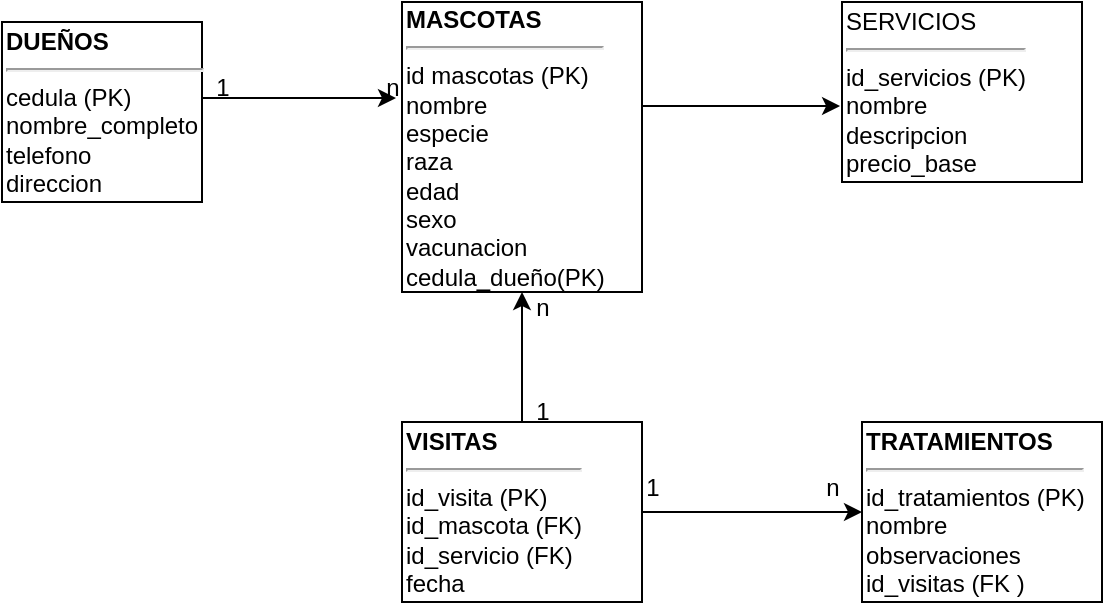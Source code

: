 <mxfile version="27.0.6">
  <diagram name="Página-1" id="eQxjAViFlHUy_yQsl6Gg">
    <mxGraphModel grid="1" page="1" gridSize="10" guides="1" tooltips="1" connect="1" arrows="1" fold="1" pageScale="1" pageWidth="827" pageHeight="1169" math="0" shadow="0">
      <root>
        <mxCell id="0" />
        <mxCell id="1" parent="0" />
        <mxCell id="ou3wZjMb2uIEjrtyzi5v-1" value="&lt;font style=&quot;&quot;&gt;&lt;b style=&quot;&quot;&gt;&lt;font&gt;DUEÑOS&lt;/font&gt;&lt;/b&gt;&lt;/font&gt;&lt;hr&gt;&lt;div&gt;cedula (PK)&lt;/div&gt;&lt;div&gt;nombre_completo&amp;nbsp;&lt;/div&gt;&lt;div&gt;telefono&lt;/div&gt;&lt;div&gt;direccion&lt;/div&gt;" style="rounded=0;whiteSpace=wrap;html=1;align=left;" vertex="1" parent="1">
          <mxGeometry x="140" y="120" width="100" height="90" as="geometry" />
        </mxCell>
        <mxCell id="ou3wZjMb2uIEjrtyzi5v-2" value="&lt;b&gt;MASCOTAS&lt;/b&gt;&lt;hr&gt;&lt;div&gt;id mascotas (PK)&lt;/div&gt;&lt;div&gt;nombre&lt;/div&gt;&lt;div&gt;especie&lt;/div&gt;&lt;div&gt;raza&amp;nbsp;&lt;/div&gt;&lt;div&gt;edad&lt;/div&gt;&lt;div&gt;sexo&lt;/div&gt;&lt;div&gt;vacunacion&lt;/div&gt;&lt;div&gt;cedula_dueño(PK)&lt;/div&gt;" style="rounded=0;whiteSpace=wrap;html=1;align=left;" vertex="1" parent="1">
          <mxGeometry x="340" y="110" width="120" height="145" as="geometry" />
        </mxCell>
        <mxCell id="ou3wZjMb2uIEjrtyzi5v-3" value="&lt;b&gt;VISITAS&lt;/b&gt;&lt;hr&gt;&lt;div&gt;id_visita (PK)&lt;br&gt;&lt;div&gt;id_mascota (FK)&lt;/div&gt;&lt;div&gt;id_servicio (FK)&lt;/div&gt;&lt;/div&gt;&lt;div&gt;fecha&lt;/div&gt;" style="rounded=0;whiteSpace=wrap;html=1;align=left;" vertex="1" parent="1">
          <mxGeometry x="340" y="320" width="120" height="90" as="geometry" />
        </mxCell>
        <mxCell id="ou3wZjMb2uIEjrtyzi5v-4" value="SERVICIOS&lt;hr&gt;&lt;div&gt;id_servicios (PK)&lt;/div&gt;&lt;div&gt;nombre&lt;/div&gt;&lt;div&gt;descripcion&lt;/div&gt;&lt;div&gt;precio_base&lt;/div&gt;" style="rounded=0;whiteSpace=wrap;html=1;align=left;" vertex="1" parent="1">
          <mxGeometry x="560" y="110" width="120" height="90" as="geometry" />
        </mxCell>
        <mxCell id="ou3wZjMb2uIEjrtyzi5v-5" value="&lt;b&gt;TRATAMIENTOS&lt;/b&gt;&lt;hr&gt;&lt;div&gt;id_tratamientos (PK)&lt;/div&gt;&lt;div&gt;nombre&lt;/div&gt;&lt;div&gt;observaciones&lt;br&gt;&lt;div&gt;id_visitas (FK )&lt;/div&gt;&lt;/div&gt;" style="rounded=0;whiteSpace=wrap;html=1;align=left;" vertex="1" parent="1">
          <mxGeometry x="570" y="320" width="120" height="90" as="geometry" />
        </mxCell>
        <mxCell id="ou3wZjMb2uIEjrtyzi5v-8" value="" style="endArrow=classic;html=1;rounded=0;exitX=1;exitY=0.422;exitDx=0;exitDy=0;entryX=-0.025;entryY=0.331;entryDx=0;entryDy=0;entryPerimeter=0;exitPerimeter=0;" edge="1" parent="1" source="ou3wZjMb2uIEjrtyzi5v-1" target="ou3wZjMb2uIEjrtyzi5v-2">
          <mxGeometry width="50" height="50" relative="1" as="geometry">
            <mxPoint x="390" y="270" as="sourcePoint" />
            <mxPoint x="440" y="220" as="targetPoint" />
          </mxGeometry>
        </mxCell>
        <mxCell id="ou3wZjMb2uIEjrtyzi5v-9" value="" style="endArrow=classic;html=1;rounded=0;exitX=0.5;exitY=0;exitDx=0;exitDy=0;entryX=0.5;entryY=1;entryDx=0;entryDy=0;" edge="1" parent="1" source="ou3wZjMb2uIEjrtyzi5v-3" target="ou3wZjMb2uIEjrtyzi5v-2">
          <mxGeometry width="50" height="50" relative="1" as="geometry">
            <mxPoint x="390" y="270" as="sourcePoint" />
            <mxPoint x="440" y="220" as="targetPoint" />
          </mxGeometry>
        </mxCell>
        <mxCell id="ou3wZjMb2uIEjrtyzi5v-10" value="" style="endArrow=classic;html=1;rounded=0;entryX=-0.008;entryY=0.578;entryDx=0;entryDy=0;entryPerimeter=0;exitX=1;exitY=0.359;exitDx=0;exitDy=0;exitPerimeter=0;" edge="1" parent="1" source="ou3wZjMb2uIEjrtyzi5v-2" target="ou3wZjMb2uIEjrtyzi5v-4">
          <mxGeometry width="50" height="50" relative="1" as="geometry">
            <mxPoint x="390" y="270" as="sourcePoint" />
            <mxPoint x="440" y="220" as="targetPoint" />
          </mxGeometry>
        </mxCell>
        <mxCell id="ou3wZjMb2uIEjrtyzi5v-11" value="" style="endArrow=classic;html=1;rounded=0;exitX=1;exitY=0.5;exitDx=0;exitDy=0;entryX=0;entryY=0.5;entryDx=0;entryDy=0;" edge="1" parent="1" source="ou3wZjMb2uIEjrtyzi5v-3" target="ou3wZjMb2uIEjrtyzi5v-5">
          <mxGeometry width="50" height="50" relative="1" as="geometry">
            <mxPoint x="390" y="270" as="sourcePoint" />
            <mxPoint x="440" y="220" as="targetPoint" />
          </mxGeometry>
        </mxCell>
        <mxCell id="ou3wZjMb2uIEjrtyzi5v-12" value="1" style="text;html=1;align=center;verticalAlign=middle;resizable=0;points=[];autosize=1;strokeColor=none;fillColor=none;" vertex="1" parent="1">
          <mxGeometry x="235" y="138" width="30" height="30" as="geometry" />
        </mxCell>
        <mxCell id="ou3wZjMb2uIEjrtyzi5v-13" value="n" style="text;html=1;align=center;verticalAlign=middle;resizable=0;points=[];autosize=1;strokeColor=none;fillColor=none;" vertex="1" parent="1">
          <mxGeometry x="320" y="138" width="30" height="30" as="geometry" />
        </mxCell>
        <mxCell id="ou3wZjMb2uIEjrtyzi5v-14" value="n" style="text;html=1;align=center;verticalAlign=middle;resizable=0;points=[];autosize=1;strokeColor=none;fillColor=none;" vertex="1" parent="1">
          <mxGeometry x="395" y="248" width="30" height="30" as="geometry" />
        </mxCell>
        <mxCell id="ou3wZjMb2uIEjrtyzi5v-15" value="1" style="text;html=1;align=center;verticalAlign=middle;resizable=0;points=[];autosize=1;strokeColor=none;fillColor=none;" vertex="1" parent="1">
          <mxGeometry x="395" y="300" width="30" height="30" as="geometry" />
        </mxCell>
        <mxCell id="ou3wZjMb2uIEjrtyzi5v-16" value="1" style="text;html=1;align=center;verticalAlign=middle;resizable=0;points=[];autosize=1;strokeColor=none;fillColor=none;" vertex="1" parent="1">
          <mxGeometry x="450" y="338" width="30" height="30" as="geometry" />
        </mxCell>
        <mxCell id="ou3wZjMb2uIEjrtyzi5v-17" value="n" style="text;html=1;align=center;verticalAlign=middle;resizable=0;points=[];autosize=1;strokeColor=none;fillColor=none;" vertex="1" parent="1">
          <mxGeometry x="540" y="338" width="30" height="30" as="geometry" />
        </mxCell>
      </root>
    </mxGraphModel>
  </diagram>
</mxfile>
